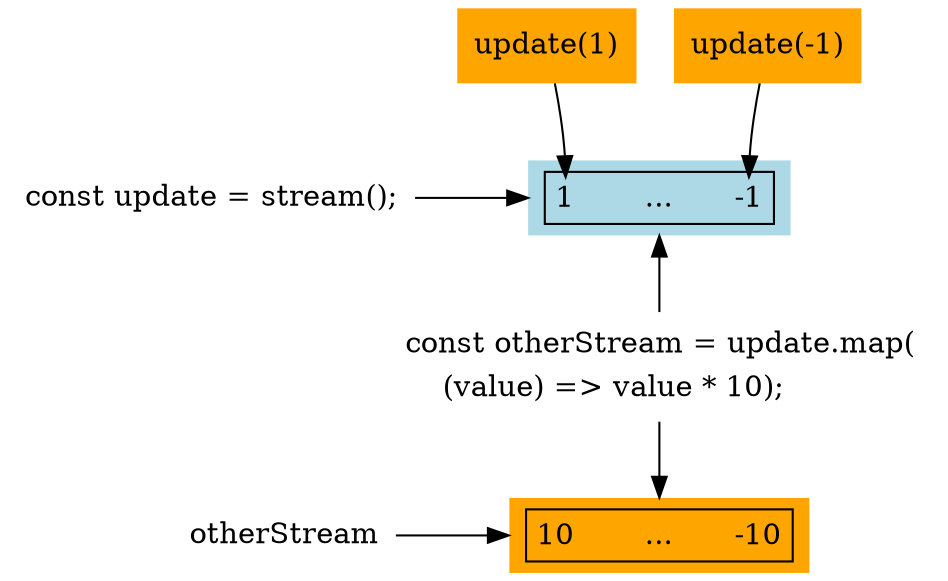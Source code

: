 digraph meiosisdocs {
  stream [shape="none", label="const update = stream();"]

  updateplus1 [shape="none", style="filled", fillcolor="orange", label="update(1)"]

  updateminus1 [shape="none", style="filled", fillcolor="orange", label="update(-1)"]

  thestream [shape="plaintext", style="filled", fillcolor="lightblue", label=<
    <table border="1">
      <tr>
        <td port="plusone" border="0">1</td>
        <td border="0">&nbsp;&nbsp;&nbsp;&nbsp;&nbsp;&nbsp;...&nbsp;&nbsp;&nbsp;&nbsp;&nbsp;</td>
        <td port="minusone" border="0">-1</td>
      </tr>
    </table>
  >]

  map [shape="plaintext", label=<
    <table border="0">
      <tr>
        <td align='left'>const otherStream = update.map(</td>
      </tr>
      <tr>
        <td align='left'>    (value) =&gt; value * 10);</td>
      </tr>
    </table>
  >]

  themapstream [shape="plaintext", style="filled", fillcolor="orange", label=<
    <table border="1">
      <tr>
        <td border="0">10</td>
        <td border="0">&nbsp;&nbsp;&nbsp;&nbsp;&nbsp;&nbsp;...&nbsp;&nbsp;&nbsp;&nbsp;&nbsp;</td>
        <td border="0">-10</td>
      </tr>
    </table>
  >]

  otherStream [shape="none"]

  updateplus1 -> thestream:plusone
  updateminus1 -> thestream:minusone
  stream -> thestream [label="        "]
  thestream -> map [dir="back"]
  map -> themapstream
  otherStream -> themapstream [label="        "]

  {rank="same"; stream thestream}
  {rank="same"; otherStream themapstream}

}
